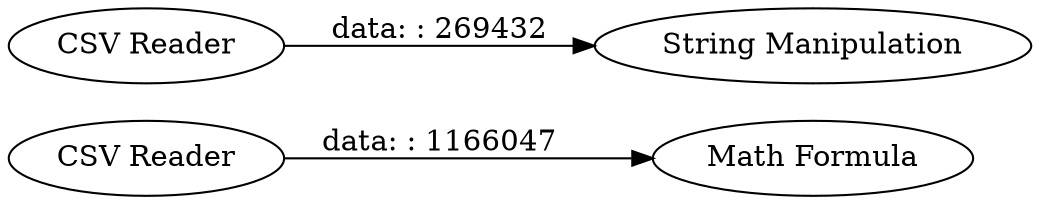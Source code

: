 digraph {
	"8636968692359561995_4" [label="CSV Reader"]
	"8636968692359561995_5" [label="Math Formula"]
	"8636968692359561995_1" [label="CSV Reader"]
	"8636968692359561995_2" [label="String Manipulation"]
	"8636968692359561995_4" -> "8636968692359561995_5" [label="data: : 1166047"]
	"8636968692359561995_1" -> "8636968692359561995_2" [label="data: : 269432"]
	rankdir=LR
}
